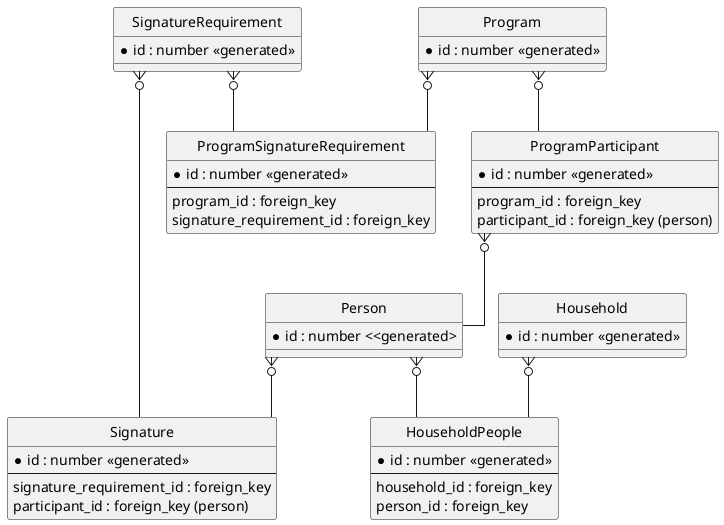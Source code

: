 @startuml

hide circle

skinparam linetype ortho

entity "Person" as person {
  *id : number <<generated>
}

entity "Program" as program {
  *id : number <<generated>>
}

entity "ProgramParticipant" as program_participant {
  *id : number <<generated>>
  --
  program_id : foreign_key
  participant_id : foreign_key (person)
}

entity "SignatureRequirement" as signature_requirement {
  *id : number <<generated>>
}

entity "ProgramSignatureRequirement" as program_signature_requirement {
  *id : number <<generated>>
  --
  program_id : foreign_key
  signature_requirement_id : foreign_key
}

entity "Signature" as signature {
  *id : number <<generated>>
  --
  signature_requirement_id : foreign_key
  participant_id : foreign_key (person)
}

entity "Household" as household {
  *id : number <<generated>>
}

entity "HouseholdPeople" as household_people {
  *id : number <<generated>>
  --
  household_id : foreign_key
  person_id : foreign_key
}

program }o-- program_participant
program_participant }o-- person
signature_requirement }o-- program_signature_requirement
program }o-- program_signature_requirement
signature_requirement }o-- signature
person }o-- signature
household }o-- household_people
person }o-- household_people

@enduml
